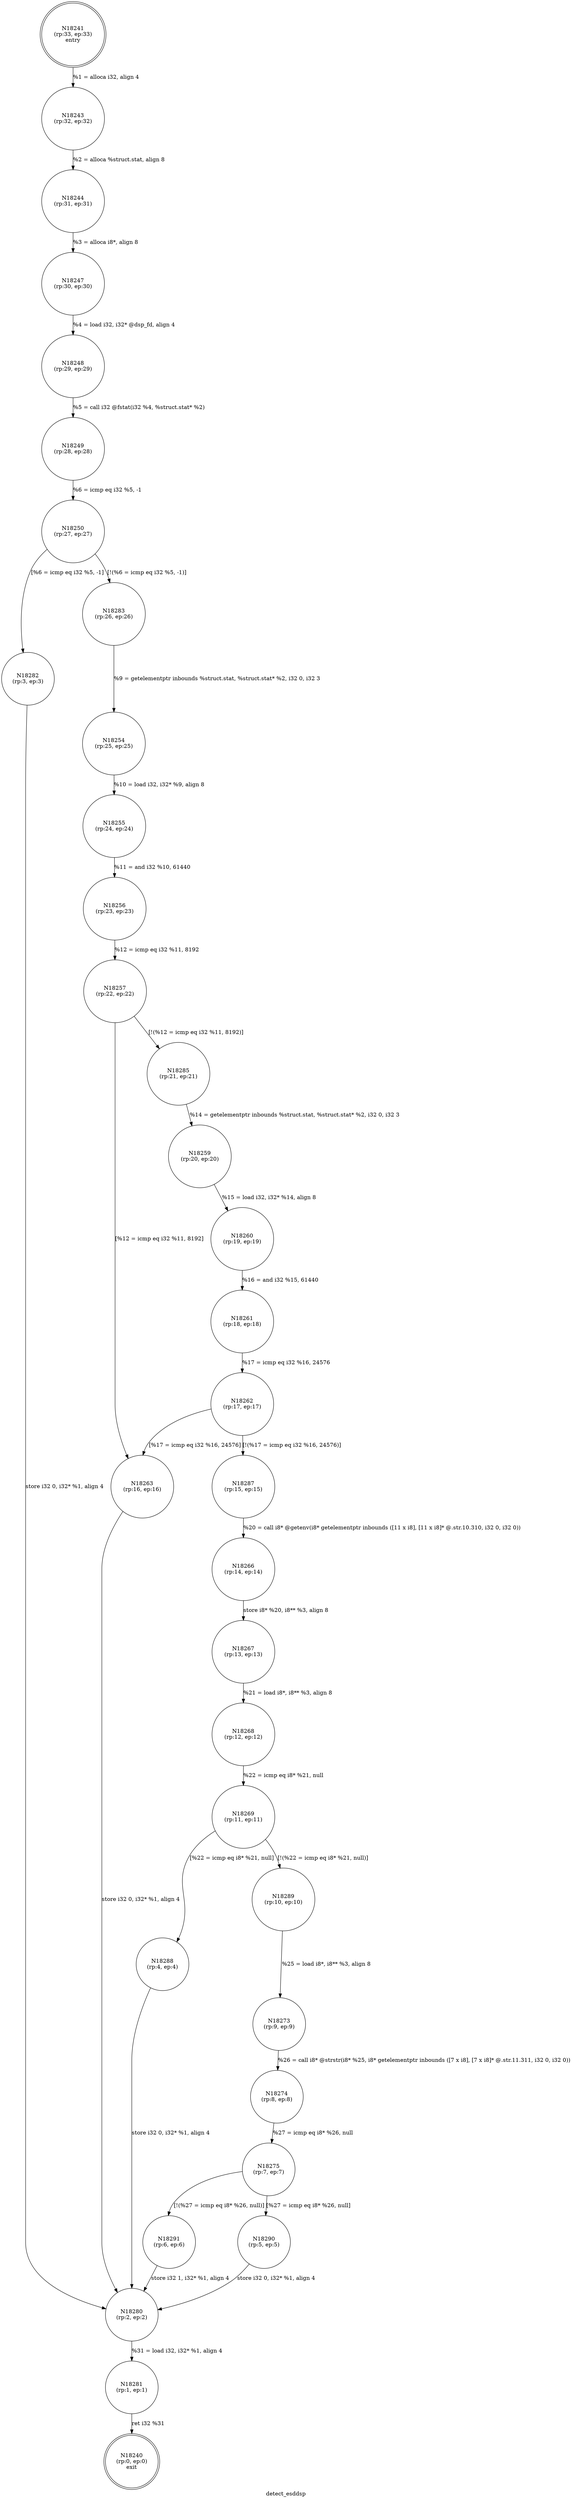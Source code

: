 digraph detect_esddsp {
label="detect_esddsp"
18240 [label="N18240\n(rp:0, ep:0)\nexit", shape="doublecircle"]
18241 [label="N18241\n(rp:33, ep:33)\nentry", shape="doublecircle"]
18241 -> 18243 [label="%1 = alloca i32, align 4"]
18243 [label="N18243\n(rp:32, ep:32)", shape="circle"]
18243 -> 18244 [label="%2 = alloca %struct.stat, align 8"]
18244 [label="N18244\n(rp:31, ep:31)", shape="circle"]
18244 -> 18247 [label="%3 = alloca i8*, align 8"]
18247 [label="N18247\n(rp:30, ep:30)", shape="circle"]
18247 -> 18248 [label="%4 = load i32, i32* @dsp_fd, align 4"]
18248 [label="N18248\n(rp:29, ep:29)", shape="circle"]
18248 -> 18249 [label="%5 = call i32 @fstat(i32 %4, %struct.stat* %2)"]
18249 [label="N18249\n(rp:28, ep:28)", shape="circle"]
18249 -> 18250 [label="%6 = icmp eq i32 %5, -1"]
18250 [label="N18250\n(rp:27, ep:27)", shape="circle"]
18250 -> 18282 [label="[%6 = icmp eq i32 %5, -1]"]
18250 -> 18283 [label="[!(%6 = icmp eq i32 %5, -1)]"]
18254 [label="N18254\n(rp:25, ep:25)", shape="circle"]
18254 -> 18255 [label="%10 = load i32, i32* %9, align 8"]
18255 [label="N18255\n(rp:24, ep:24)", shape="circle"]
18255 -> 18256 [label="%11 = and i32 %10, 61440"]
18256 [label="N18256\n(rp:23, ep:23)", shape="circle"]
18256 -> 18257 [label="%12 = icmp eq i32 %11, 8192"]
18257 [label="N18257\n(rp:22, ep:22)", shape="circle"]
18257 -> 18285 [label="[!(%12 = icmp eq i32 %11, 8192)]"]
18257 -> 18263 [label="[%12 = icmp eq i32 %11, 8192]"]
18259 [label="N18259\n(rp:20, ep:20)", shape="circle"]
18259 -> 18260 [label="%15 = load i32, i32* %14, align 8"]
18260 [label="N18260\n(rp:19, ep:19)", shape="circle"]
18260 -> 18261 [label="%16 = and i32 %15, 61440"]
18261 [label="N18261\n(rp:18, ep:18)", shape="circle"]
18261 -> 18262 [label="%17 = icmp eq i32 %16, 24576"]
18262 [label="N18262\n(rp:17, ep:17)", shape="circle"]
18262 -> 18287 [label="[!(%17 = icmp eq i32 %16, 24576)]"]
18262 -> 18263 [label="[%17 = icmp eq i32 %16, 24576]"]
18263 [label="N18263\n(rp:16, ep:16)", shape="circle"]
18263 -> 18280 [label="store i32 0, i32* %1, align 4"]
18266 [label="N18266\n(rp:14, ep:14)", shape="circle"]
18266 -> 18267 [label="store i8* %20, i8** %3, align 8"]
18267 [label="N18267\n(rp:13, ep:13)", shape="circle"]
18267 -> 18268 [label="%21 = load i8*, i8** %3, align 8"]
18268 [label="N18268\n(rp:12, ep:12)", shape="circle"]
18268 -> 18269 [label="%22 = icmp eq i8* %21, null"]
18269 [label="N18269\n(rp:11, ep:11)", shape="circle"]
18269 -> 18288 [label="[%22 = icmp eq i8* %21, null]"]
18269 -> 18289 [label="[!(%22 = icmp eq i8* %21, null)]"]
18273 [label="N18273\n(rp:9, ep:9)", shape="circle"]
18273 -> 18274 [label="%26 = call i8* @strstr(i8* %25, i8* getelementptr inbounds ([7 x i8], [7 x i8]* @.str.11.311, i32 0, i32 0))"]
18274 [label="N18274\n(rp:8, ep:8)", shape="circle"]
18274 -> 18275 [label="%27 = icmp eq i8* %26, null"]
18275 [label="N18275\n(rp:7, ep:7)", shape="circle"]
18275 -> 18290 [label="[%27 = icmp eq i8* %26, null]"]
18275 -> 18291 [label="[!(%27 = icmp eq i8* %26, null)]"]
18280 [label="N18280\n(rp:2, ep:2)", shape="circle"]
18280 -> 18281 [label="%31 = load i32, i32* %1, align 4"]
18281 [label="N18281\n(rp:1, ep:1)", shape="circle"]
18281 -> 18240 [label="ret i32 %31"]
18282 [label="N18282\n(rp:3, ep:3)", shape="circle"]
18282 -> 18280 [label="store i32 0, i32* %1, align 4"]
18283 [label="N18283\n(rp:26, ep:26)", shape="circle"]
18283 -> 18254 [label="%9 = getelementptr inbounds %struct.stat, %struct.stat* %2, i32 0, i32 3"]
18285 [label="N18285\n(rp:21, ep:21)", shape="circle"]
18285 -> 18259 [label="%14 = getelementptr inbounds %struct.stat, %struct.stat* %2, i32 0, i32 3"]
18287 [label="N18287\n(rp:15, ep:15)", shape="circle"]
18287 -> 18266 [label="%20 = call i8* @getenv(i8* getelementptr inbounds ([11 x i8], [11 x i8]* @.str.10.310, i32 0, i32 0))"]
18288 [label="N18288\n(rp:4, ep:4)", shape="circle"]
18288 -> 18280 [label="store i32 0, i32* %1, align 4"]
18289 [label="N18289\n(rp:10, ep:10)", shape="circle"]
18289 -> 18273 [label="%25 = load i8*, i8** %3, align 8"]
18290 [label="N18290\n(rp:5, ep:5)", shape="circle"]
18290 -> 18280 [label="store i32 0, i32* %1, align 4"]
18291 [label="N18291\n(rp:6, ep:6)", shape="circle"]
18291 -> 18280 [label="store i32 1, i32* %1, align 4"]
}

